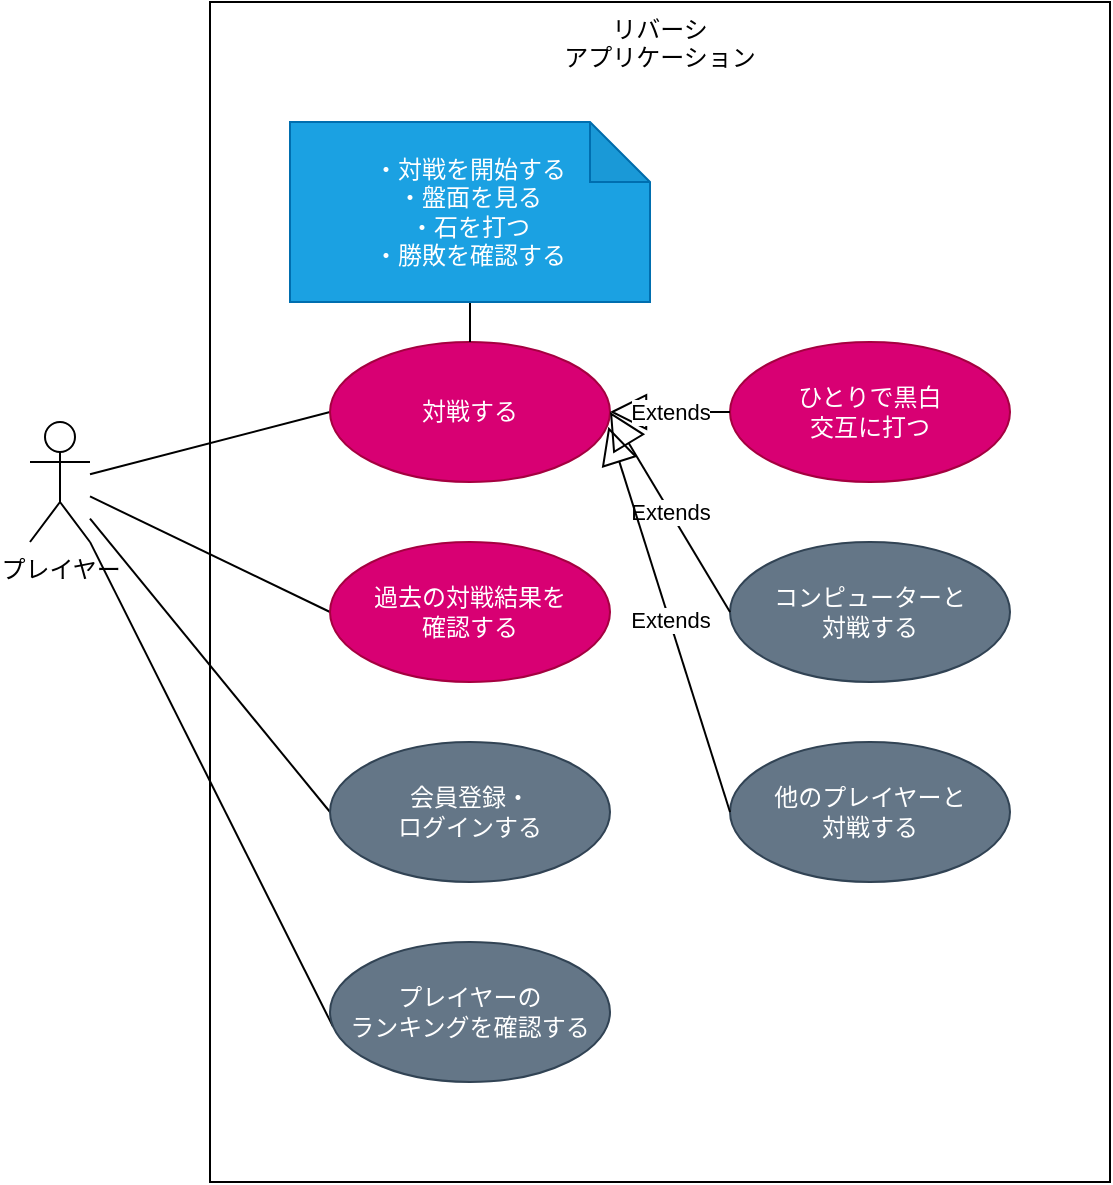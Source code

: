 <mxfile>
    <diagram id="_8v66ljpWkS-vM2lNPX3" name="ページ1">
        <mxGraphModel dx="1130" dy="615" grid="1" gridSize="10" guides="1" tooltips="1" connect="1" arrows="1" fold="1" page="1" pageScale="1" pageWidth="827" pageHeight="1169" math="0" shadow="0">
            <root>
                <mxCell id="0"/>
                <mxCell id="1" parent="0"/>
                <mxCell id="2" value="リバーシ&lt;br&gt;アプリケーション" style="rounded=0;whiteSpace=wrap;html=1;horizontal=1;verticalAlign=top;" vertex="1" parent="1">
                    <mxGeometry x="170" y="110" width="450" height="590" as="geometry"/>
                </mxCell>
                <mxCell id="7" style="edgeStyle=none;html=1;entryX=0;entryY=0.5;entryDx=0;entryDy=0;endArrow=none;endFill=0;" edge="1" parent="1" source="3" target="4">
                    <mxGeometry relative="1" as="geometry"/>
                </mxCell>
                <mxCell id="15" style="edgeStyle=none;html=1;entryX=0;entryY=0.5;entryDx=0;entryDy=0;endArrow=none;endFill=0;" edge="1" parent="1" source="3" target="9">
                    <mxGeometry relative="1" as="geometry"/>
                </mxCell>
                <mxCell id="16" style="edgeStyle=none;html=1;entryX=0;entryY=0.5;entryDx=0;entryDy=0;endArrow=none;endFill=0;" edge="1" parent="1" source="3" target="10">
                    <mxGeometry relative="1" as="geometry"/>
                </mxCell>
                <mxCell id="22" style="edgeStyle=none;html=1;entryX=0.011;entryY=0.606;entryDx=0;entryDy=0;entryPerimeter=0;endArrow=none;endFill=0;" edge="1" parent="1" source="3" target="21">
                    <mxGeometry relative="1" as="geometry"/>
                </mxCell>
                <mxCell id="3" value="プレイヤー" style="shape=umlActor;verticalLabelPosition=bottom;verticalAlign=top;html=1;outlineConnect=0;" vertex="1" parent="1">
                    <mxGeometry x="80" y="320" width="30" height="60" as="geometry"/>
                </mxCell>
                <mxCell id="4" value="対戦する" style="ellipse;whiteSpace=wrap;html=1;fillColor=#d80073;fontColor=#ffffff;strokeColor=#A50040;" vertex="1" parent="1">
                    <mxGeometry x="230" y="280" width="140" height="70" as="geometry"/>
                </mxCell>
                <mxCell id="8" style="edgeStyle=none;html=1;entryX=0.5;entryY=0;entryDx=0;entryDy=0;endArrow=none;endFill=0;" edge="1" parent="1" source="5" target="4">
                    <mxGeometry relative="1" as="geometry"/>
                </mxCell>
                <mxCell id="5" value="・対戦を開始する&lt;br&gt;・盤面を見る&lt;br&gt;・石を打つ&lt;br&gt;・勝敗を確認する" style="shape=note;whiteSpace=wrap;html=1;backgroundOutline=1;darkOpacity=0.05;fillColor=#1ba1e2;fontColor=#ffffff;strokeColor=#006EAF;" vertex="1" parent="1">
                    <mxGeometry x="210" y="170" width="180" height="90" as="geometry"/>
                </mxCell>
                <mxCell id="9" value="過去の対戦結果を&lt;br&gt;確認する" style="ellipse;whiteSpace=wrap;html=1;fillColor=#d80073;fontColor=#ffffff;strokeColor=#A50040;" vertex="1" parent="1">
                    <mxGeometry x="230" y="380" width="140" height="70" as="geometry"/>
                </mxCell>
                <mxCell id="10" value="会員登録・&lt;br&gt;ログインする" style="ellipse;whiteSpace=wrap;html=1;fillColor=#647687;fontColor=#ffffff;strokeColor=#314354;" vertex="1" parent="1">
                    <mxGeometry x="230" y="480" width="140" height="70" as="geometry"/>
                </mxCell>
                <mxCell id="11" value="ひとりで黒白&lt;br&gt;交互に打つ" style="ellipse;whiteSpace=wrap;html=1;fillColor=#d80073;fontColor=#ffffff;strokeColor=#A50040;" vertex="1" parent="1">
                    <mxGeometry x="430" y="280" width="140" height="70" as="geometry"/>
                </mxCell>
                <mxCell id="12" value="コンピューターと&lt;br&gt;対戦する" style="ellipse;whiteSpace=wrap;html=1;fillColor=#647687;strokeColor=#314354;fontColor=#ffffff;" vertex="1" parent="1">
                    <mxGeometry x="430" y="380" width="140" height="70" as="geometry"/>
                </mxCell>
                <mxCell id="13" value="他のプレイヤーと&lt;br&gt;対戦する" style="ellipse;whiteSpace=wrap;html=1;fillColor=#647687;fontColor=#ffffff;strokeColor=#314354;" vertex="1" parent="1">
                    <mxGeometry x="430" y="480" width="140" height="70" as="geometry"/>
                </mxCell>
                <mxCell id="18" value="Extends" style="endArrow=block;endSize=16;endFill=0;html=1;exitX=0;exitY=0.5;exitDx=0;exitDy=0;entryX=1;entryY=0.5;entryDx=0;entryDy=0;" edge="1" parent="1" source="11" target="4">
                    <mxGeometry width="160" relative="1" as="geometry">
                        <mxPoint x="470" y="570" as="sourcePoint"/>
                        <mxPoint x="630" y="570" as="targetPoint"/>
                    </mxGeometry>
                </mxCell>
                <mxCell id="19" value="Extends" style="endArrow=block;endSize=16;endFill=0;html=1;exitX=0;exitY=0.5;exitDx=0;exitDy=0;entryX=1;entryY=0.5;entryDx=0;entryDy=0;" edge="1" parent="1" source="12" target="4">
                    <mxGeometry width="160" relative="1" as="geometry">
                        <mxPoint x="440" y="325" as="sourcePoint"/>
                        <mxPoint x="380" y="325" as="targetPoint"/>
                    </mxGeometry>
                </mxCell>
                <mxCell id="20" value="Extends" style="endArrow=block;endSize=16;endFill=0;html=1;exitX=0;exitY=0.5;exitDx=0;exitDy=0;entryX=0.994;entryY=0.606;entryDx=0;entryDy=0;entryPerimeter=0;" edge="1" parent="1" source="13" target="4">
                    <mxGeometry width="160" relative="1" as="geometry">
                        <mxPoint x="440" y="425" as="sourcePoint"/>
                        <mxPoint x="380" y="325" as="targetPoint"/>
                    </mxGeometry>
                </mxCell>
                <mxCell id="21" value="プレイヤーの&lt;br&gt;ランキングを確認する" style="ellipse;whiteSpace=wrap;html=1;fillColor=#647687;fontColor=#ffffff;strokeColor=#314354;" vertex="1" parent="1">
                    <mxGeometry x="230" y="580" width="140" height="70" as="geometry"/>
                </mxCell>
            </root>
        </mxGraphModel>
    </diagram>
</mxfile>